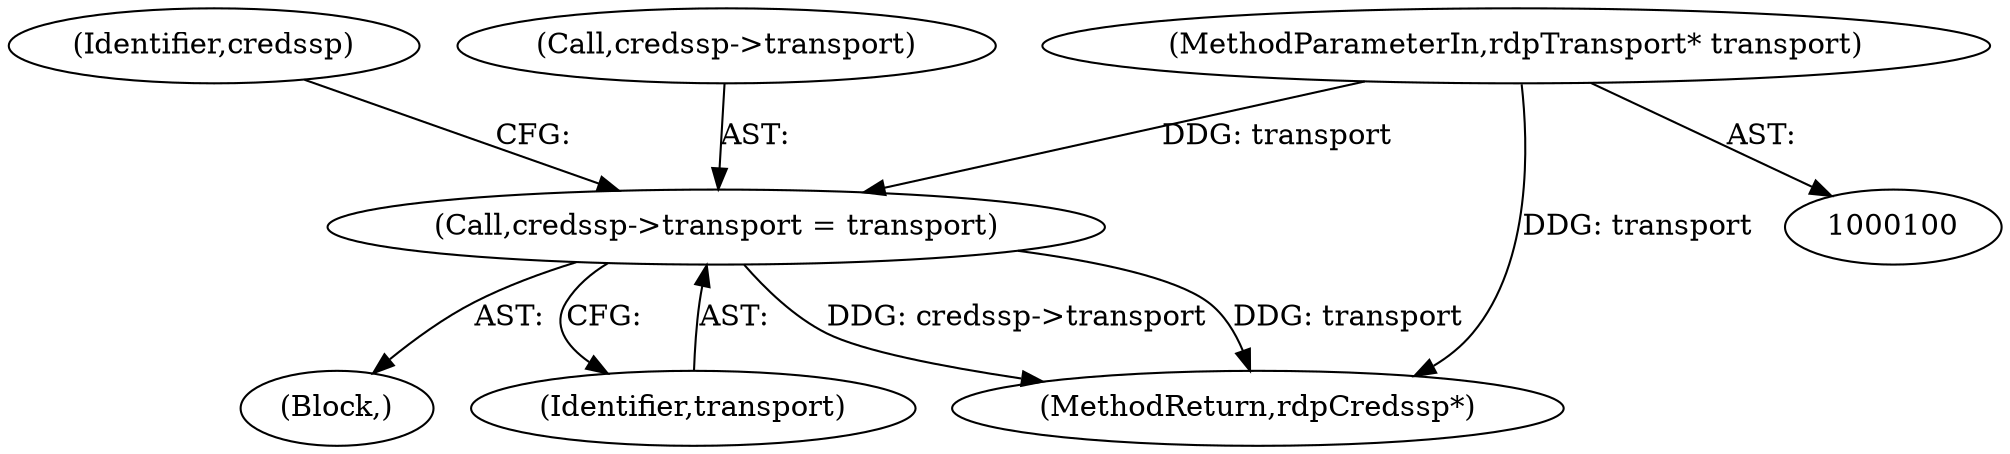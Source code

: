 digraph "0_FreeRDP_0773bb9303d24473fe1185d85a424dfe159aff53@pointer" {
"1000143" [label="(Call,credssp->transport = transport)"];
"1000102" [label="(MethodParameterIn,rdpTransport* transport)"];
"1000150" [label="(Identifier,credssp)"];
"1000121" [label="(Block,)"];
"1000102" [label="(MethodParameterIn,rdpTransport* transport)"];
"1000144" [label="(Call,credssp->transport)"];
"1000147" [label="(Identifier,transport)"];
"1000265" [label="(MethodReturn,rdpCredssp*)"];
"1000143" [label="(Call,credssp->transport = transport)"];
"1000143" -> "1000121"  [label="AST: "];
"1000143" -> "1000147"  [label="CFG: "];
"1000144" -> "1000143"  [label="AST: "];
"1000147" -> "1000143"  [label="AST: "];
"1000150" -> "1000143"  [label="CFG: "];
"1000143" -> "1000265"  [label="DDG: credssp->transport"];
"1000143" -> "1000265"  [label="DDG: transport"];
"1000102" -> "1000143"  [label="DDG: transport"];
"1000102" -> "1000100"  [label="AST: "];
"1000102" -> "1000265"  [label="DDG: transport"];
}

